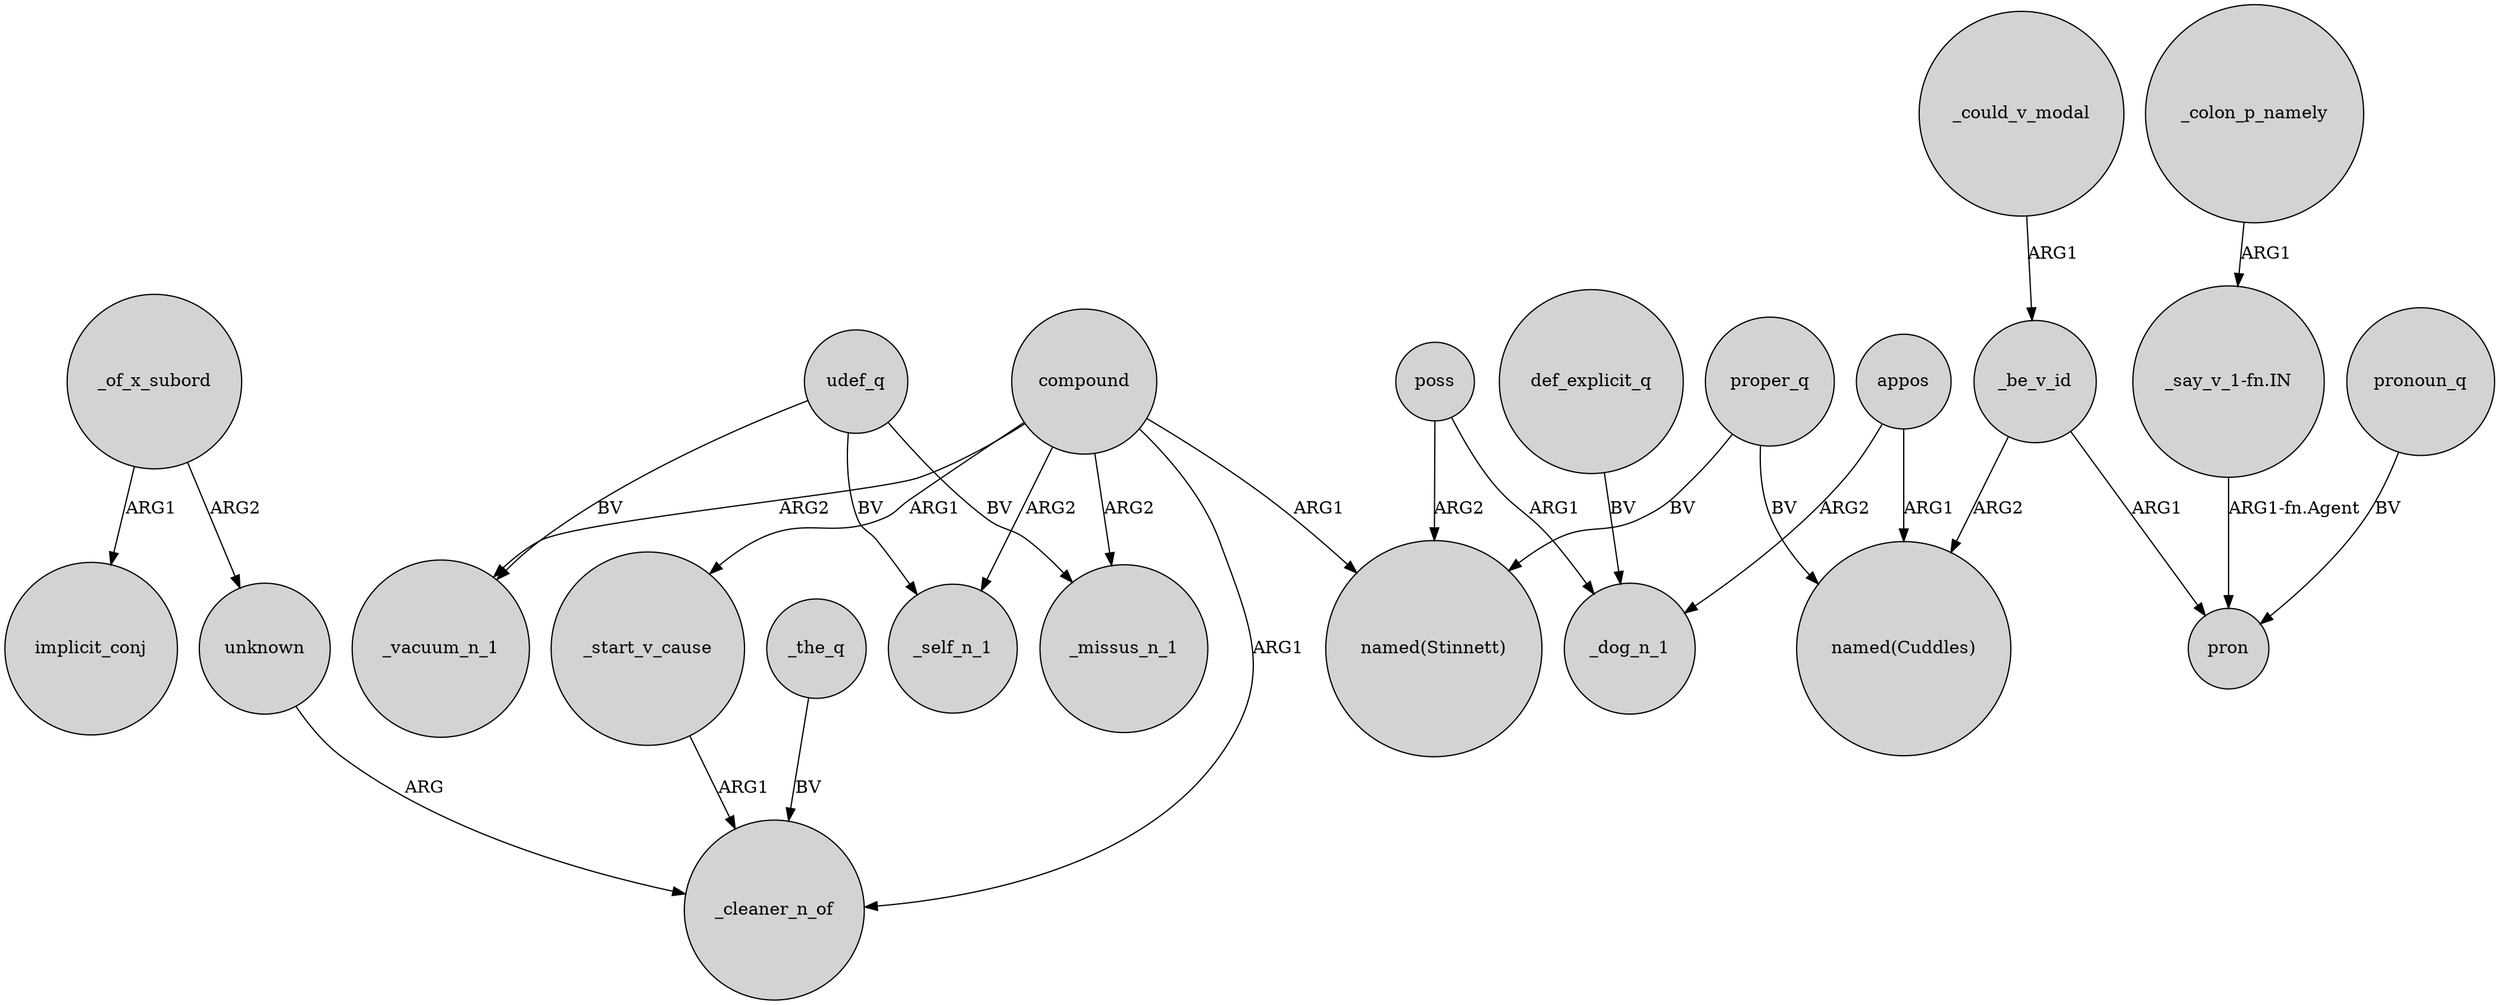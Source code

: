 digraph {
	node [shape=circle style=filled]
	_of_x_subord -> implicit_conj [label=ARG1]
	unknown -> _cleaner_n_of [label=ARG]
	_be_v_id -> "named(Cuddles)" [label=ARG2]
	_colon_p_namely -> "_say_v_1-fn.IN" [label=ARG1]
	appos -> "named(Cuddles)" [label=ARG1]
	compound -> _missus_n_1 [label=ARG2]
	"_say_v_1-fn.IN" -> pron [label="ARG1-fn.Agent"]
	compound -> _vacuum_n_1 [label=ARG2]
	udef_q -> _missus_n_1 [label=BV]
	_could_v_modal -> _be_v_id [label=ARG1]
	_be_v_id -> pron [label=ARG1]
	def_explicit_q -> _dog_n_1 [label=BV]
	poss -> _dog_n_1 [label=ARG1]
	compound -> "named(Stinnett)" [label=ARG1]
	pronoun_q -> pron [label=BV]
	compound -> _start_v_cause [label=ARG1]
	poss -> "named(Stinnett)" [label=ARG2]
	udef_q -> _vacuum_n_1 [label=BV]
	proper_q -> "named(Stinnett)" [label=BV]
	_start_v_cause -> _cleaner_n_of [label=ARG1]
	udef_q -> _self_n_1 [label=BV]
	compound -> _self_n_1 [label=ARG2]
	compound -> _cleaner_n_of [label=ARG1]
	proper_q -> "named(Cuddles)" [label=BV]
	appos -> _dog_n_1 [label=ARG2]
	_the_q -> _cleaner_n_of [label=BV]
	_of_x_subord -> unknown [label=ARG2]
}
